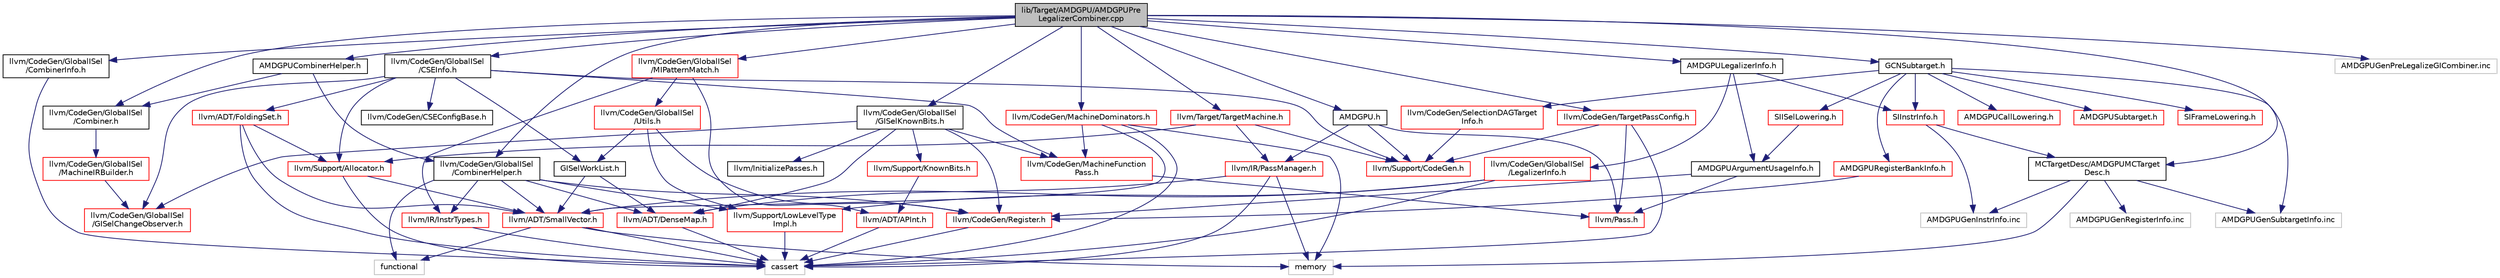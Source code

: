 digraph "lib/Target/AMDGPU/AMDGPUPreLegalizerCombiner.cpp"
{
 // LATEX_PDF_SIZE
  bgcolor="transparent";
  edge [fontname="Helvetica",fontsize="10",labelfontname="Helvetica",labelfontsize="10"];
  node [fontname="Helvetica",fontsize="10",shape=record];
  Node1 [label="lib/Target/AMDGPU/AMDGPUPre\lLegalizerCombiner.cpp",height=0.2,width=0.4,color="black", fillcolor="grey75", style="filled", fontcolor="black",tooltip=" "];
  Node1 -> Node2 [color="midnightblue",fontsize="10",style="solid",fontname="Helvetica"];
  Node2 [label="AMDGPU.h",height=0.2,width=0.4,color="black",URL="$AMDGPU_8h.html",tooltip=" "];
  Node2 -> Node3 [color="midnightblue",fontsize="10",style="solid",fontname="Helvetica"];
  Node3 [label="llvm/IR/PassManager.h",height=0.2,width=0.4,color="red",URL="$PassManager_8h.html",tooltip=" "];
  Node3 -> Node4 [color="midnightblue",fontsize="10",style="solid",fontname="Helvetica"];
  Node4 [label="llvm/ADT/DenseMap.h",height=0.2,width=0.4,color="red",URL="$DenseMap_8h.html",tooltip=" "];
  Node4 -> Node6 [color="midnightblue",fontsize="10",style="solid",fontname="Helvetica"];
  Node6 [label="cassert",height=0.2,width=0.4,color="grey75",tooltip=" "];
  Node3 -> Node6 [color="midnightblue",fontsize="10",style="solid",fontname="Helvetica"];
  Node3 -> Node51 [color="midnightblue",fontsize="10",style="solid",fontname="Helvetica"];
  Node51 [label="memory",height=0.2,width=0.4,color="grey75",tooltip=" "];
  Node2 -> Node141 [color="midnightblue",fontsize="10",style="solid",fontname="Helvetica"];
  Node141 [label="llvm/Pass.h",height=0.2,width=0.4,color="red",URL="$Pass_8h.html",tooltip=" "];
  Node2 -> Node76 [color="midnightblue",fontsize="10",style="solid",fontname="Helvetica"];
  Node76 [label="llvm/Support/CodeGen.h",height=0.2,width=0.4,color="red",URL="$CodeGen_8h.html",tooltip=" "];
  Node1 -> Node152 [color="midnightblue",fontsize="10",style="solid",fontname="Helvetica"];
  Node152 [label="AMDGPUCombinerHelper.h",height=0.2,width=0.4,color="black",URL="$AMDGPUCombinerHelper_8h.html",tooltip=" "];
  Node152 -> Node153 [color="midnightblue",fontsize="10",style="solid",fontname="Helvetica"];
  Node153 [label="llvm/CodeGen/GlobalISel\l/Combiner.h",height=0.2,width=0.4,color="black",URL="$Combiner_8h.html",tooltip=" "];
  Node153 -> Node154 [color="midnightblue",fontsize="10",style="solid",fontname="Helvetica"];
  Node154 [label="llvm/CodeGen/GlobalISel\l/MachineIRBuilder.h",height=0.2,width=0.4,color="red",URL="$MachineIRBuilder_8h.html",tooltip=" "];
  Node154 -> Node155 [color="midnightblue",fontsize="10",style="solid",fontname="Helvetica"];
  Node155 [label="llvm/CodeGen/GlobalISel\l/GISelChangeObserver.h",height=0.2,width=0.4,color="red",URL="$GISelChangeObserver_8h.html",tooltip=" "];
  Node152 -> Node231 [color="midnightblue",fontsize="10",style="solid",fontname="Helvetica"];
  Node231 [label="llvm/CodeGen/GlobalISel\l/CombinerHelper.h",height=0.2,width=0.4,color="black",URL="$CombinerHelper_8h.html",tooltip=" "];
  Node231 -> Node4 [color="midnightblue",fontsize="10",style="solid",fontname="Helvetica"];
  Node231 -> Node57 [color="midnightblue",fontsize="10",style="solid",fontname="Helvetica"];
  Node57 [label="llvm/ADT/SmallVector.h",height=0.2,width=0.4,color="red",URL="$SmallVector_8h.html",tooltip=" "];
  Node57 -> Node6 [color="midnightblue",fontsize="10",style="solid",fontname="Helvetica"];
  Node57 -> Node50 [color="midnightblue",fontsize="10",style="solid",fontname="Helvetica"];
  Node50 [label="functional",height=0.2,width=0.4,color="grey75",tooltip=" "];
  Node57 -> Node51 [color="midnightblue",fontsize="10",style="solid",fontname="Helvetica"];
  Node231 -> Node173 [color="midnightblue",fontsize="10",style="solid",fontname="Helvetica"];
  Node173 [label="llvm/CodeGen/Register.h",height=0.2,width=0.4,color="red",URL="$Register_8h.html",tooltip=" "];
  Node173 -> Node6 [color="midnightblue",fontsize="10",style="solid",fontname="Helvetica"];
  Node231 -> Node169 [color="midnightblue",fontsize="10",style="solid",fontname="Helvetica"];
  Node169 [label="llvm/Support/LowLevelType\lImpl.h",height=0.2,width=0.4,color="red",URL="$LowLevelTypeImpl_8h.html",tooltip=" "];
  Node169 -> Node6 [color="midnightblue",fontsize="10",style="solid",fontname="Helvetica"];
  Node231 -> Node208 [color="midnightblue",fontsize="10",style="solid",fontname="Helvetica"];
  Node208 [label="llvm/IR/InstrTypes.h",height=0.2,width=0.4,color="red",URL="$InstrTypes_8h.html",tooltip=" "];
  Node208 -> Node6 [color="midnightblue",fontsize="10",style="solid",fontname="Helvetica"];
  Node231 -> Node50 [color="midnightblue",fontsize="10",style="solid",fontname="Helvetica"];
  Node1 -> Node232 [color="midnightblue",fontsize="10",style="solid",fontname="Helvetica"];
  Node232 [label="AMDGPULegalizerInfo.h",height=0.2,width=0.4,color="black",URL="$AMDGPULegalizerInfo_8h.html",tooltip=" "];
  Node232 -> Node233 [color="midnightblue",fontsize="10",style="solid",fontname="Helvetica"];
  Node233 [label="llvm/CodeGen/GlobalISel\l/LegalizerInfo.h",height=0.2,width=0.4,color="red",URL="$LegalizerInfo_8h.html",tooltip=" "];
  Node233 -> Node57 [color="midnightblue",fontsize="10",style="solid",fontname="Helvetica"];
  Node233 -> Node169 [color="midnightblue",fontsize="10",style="solid",fontname="Helvetica"];
  Node233 -> Node6 [color="midnightblue",fontsize="10",style="solid",fontname="Helvetica"];
  Node232 -> Node237 [color="midnightblue",fontsize="10",style="solid",fontname="Helvetica"];
  Node237 [label="AMDGPUArgumentUsageInfo.h",height=0.2,width=0.4,color="black",URL="$AMDGPUArgumentUsageInfo_8h.html",tooltip=" "];
  Node237 -> Node173 [color="midnightblue",fontsize="10",style="solid",fontname="Helvetica"];
  Node237 -> Node141 [color="midnightblue",fontsize="10",style="solid",fontname="Helvetica"];
  Node232 -> Node238 [color="midnightblue",fontsize="10",style="solid",fontname="Helvetica"];
  Node238 [label="SIInstrInfo.h",height=0.2,width=0.4,color="red",URL="$SIInstrInfo_8h.html",tooltip=" "];
  Node238 -> Node241 [color="midnightblue",fontsize="10",style="solid",fontname="Helvetica"];
  Node241 [label="MCTargetDesc/AMDGPUMCTarget\lDesc.h",height=0.2,width=0.4,color="black",URL="$AMDGPUMCTargetDesc_8h.html",tooltip=" "];
  Node241 -> Node51 [color="midnightblue",fontsize="10",style="solid",fontname="Helvetica"];
  Node241 -> Node242 [color="midnightblue",fontsize="10",style="solid",fontname="Helvetica"];
  Node242 [label="AMDGPUGenRegisterInfo.inc",height=0.2,width=0.4,color="grey75",tooltip=" "];
  Node241 -> Node243 [color="midnightblue",fontsize="10",style="solid",fontname="Helvetica"];
  Node243 [label="AMDGPUGenInstrInfo.inc",height=0.2,width=0.4,color="grey75",tooltip=" "];
  Node241 -> Node244 [color="midnightblue",fontsize="10",style="solid",fontname="Helvetica"];
  Node244 [label="AMDGPUGenSubtargetInfo.inc",height=0.2,width=0.4,color="grey75",tooltip=" "];
  Node238 -> Node243 [color="midnightblue",fontsize="10",style="solid",fontname="Helvetica"];
  Node1 -> Node260 [color="midnightblue",fontsize="10",style="solid",fontname="Helvetica"];
  Node260 [label="GCNSubtarget.h",height=0.2,width=0.4,color="black",URL="$GCNSubtarget_8h.html",tooltip=" "];
  Node260 -> Node261 [color="midnightblue",fontsize="10",style="solid",fontname="Helvetica"];
  Node261 [label="AMDGPUCallLowering.h",height=0.2,width=0.4,color="red",URL="$AMDGPUCallLowering_8h.html",tooltip=" "];
  Node260 -> Node266 [color="midnightblue",fontsize="10",style="solid",fontname="Helvetica"];
  Node266 [label="AMDGPURegisterBankInfo.h",height=0.2,width=0.4,color="red",URL="$AMDGPURegisterBankInfo_8h.html",tooltip=" "];
  Node266 -> Node173 [color="midnightblue",fontsize="10",style="solid",fontname="Helvetica"];
  Node260 -> Node269 [color="midnightblue",fontsize="10",style="solid",fontname="Helvetica"];
  Node269 [label="AMDGPUSubtarget.h",height=0.2,width=0.4,color="red",URL="$AMDGPUSubtarget_8h.html",tooltip=" "];
  Node260 -> Node270 [color="midnightblue",fontsize="10",style="solid",fontname="Helvetica"];
  Node270 [label="SIFrameLowering.h",height=0.2,width=0.4,color="red",URL="$SIFrameLowering_8h.html",tooltip=" "];
  Node260 -> Node273 [color="midnightblue",fontsize="10",style="solid",fontname="Helvetica"];
  Node273 [label="SIISelLowering.h",height=0.2,width=0.4,color="red",URL="$SIISelLowering_8h.html",tooltip=" "];
  Node273 -> Node237 [color="midnightblue",fontsize="10",style="solid",fontname="Helvetica"];
  Node260 -> Node238 [color="midnightblue",fontsize="10",style="solid",fontname="Helvetica"];
  Node260 -> Node299 [color="midnightblue",fontsize="10",style="solid",fontname="Helvetica"];
  Node299 [label="llvm/CodeGen/SelectionDAGTarget\lInfo.h",height=0.2,width=0.4,color="red",URL="$SelectionDAGTargetInfo_8h.html",tooltip=" "];
  Node299 -> Node76 [color="midnightblue",fontsize="10",style="solid",fontname="Helvetica"];
  Node260 -> Node244 [color="midnightblue",fontsize="10",style="solid",fontname="Helvetica"];
  Node1 -> Node241 [color="midnightblue",fontsize="10",style="solid",fontname="Helvetica"];
  Node1 -> Node300 [color="midnightblue",fontsize="10",style="solid",fontname="Helvetica"];
  Node300 [label="llvm/CodeGen/GlobalISel\l/CSEInfo.h",height=0.2,width=0.4,color="black",URL="$CSEInfo_8h.html",tooltip=" "];
  Node300 -> Node295 [color="midnightblue",fontsize="10",style="solid",fontname="Helvetica"];
  Node295 [label="llvm/ADT/FoldingSet.h",height=0.2,width=0.4,color="red",URL="$FoldingSet_8h.html",tooltip=" "];
  Node295 -> Node57 [color="midnightblue",fontsize="10",style="solid",fontname="Helvetica"];
  Node295 -> Node188 [color="midnightblue",fontsize="10",style="solid",fontname="Helvetica"];
  Node188 [label="llvm/Support/Allocator.h",height=0.2,width=0.4,color="red",URL="$Allocator_8h.html",tooltip=" "];
  Node188 -> Node57 [color="midnightblue",fontsize="10",style="solid",fontname="Helvetica"];
  Node188 -> Node6 [color="midnightblue",fontsize="10",style="solid",fontname="Helvetica"];
  Node295 -> Node6 [color="midnightblue",fontsize="10",style="solid",fontname="Helvetica"];
  Node300 -> Node301 [color="midnightblue",fontsize="10",style="solid",fontname="Helvetica"];
  Node301 [label="llvm/CodeGen/CSEConfigBase.h",height=0.2,width=0.4,color="black",URL="$CSEConfigBase_8h.html",tooltip=" "];
  Node300 -> Node155 [color="midnightblue",fontsize="10",style="solid",fontname="Helvetica"];
  Node300 -> Node203 [color="midnightblue",fontsize="10",style="solid",fontname="Helvetica"];
  Node203 [label="GISelWorkList.h",height=0.2,width=0.4,color="black",URL="$GISelWorkList_8h.html",tooltip=" "];
  Node203 -> Node4 [color="midnightblue",fontsize="10",style="solid",fontname="Helvetica"];
  Node203 -> Node57 [color="midnightblue",fontsize="10",style="solid",fontname="Helvetica"];
  Node300 -> Node256 [color="midnightblue",fontsize="10",style="solid",fontname="Helvetica"];
  Node256 [label="llvm/CodeGen/MachineFunction\lPass.h",height=0.2,width=0.4,color="red",URL="$MachineFunctionPass_8h.html",tooltip=" "];
  Node256 -> Node141 [color="midnightblue",fontsize="10",style="solid",fontname="Helvetica"];
  Node300 -> Node188 [color="midnightblue",fontsize="10",style="solid",fontname="Helvetica"];
  Node300 -> Node76 [color="midnightblue",fontsize="10",style="solid",fontname="Helvetica"];
  Node1 -> Node153 [color="midnightblue",fontsize="10",style="solid",fontname="Helvetica"];
  Node1 -> Node231 [color="midnightblue",fontsize="10",style="solid",fontname="Helvetica"];
  Node1 -> Node302 [color="midnightblue",fontsize="10",style="solid",fontname="Helvetica"];
  Node302 [label="llvm/CodeGen/GlobalISel\l/CombinerInfo.h",height=0.2,width=0.4,color="black",URL="$CombinerInfo_8h.html",tooltip=" "];
  Node302 -> Node6 [color="midnightblue",fontsize="10",style="solid",fontname="Helvetica"];
  Node1 -> Node303 [color="midnightblue",fontsize="10",style="solid",fontname="Helvetica"];
  Node303 [label="llvm/CodeGen/GlobalISel\l/GISelKnownBits.h",height=0.2,width=0.4,color="black",URL="$GISelKnownBits_8h.html",tooltip=" "];
  Node303 -> Node4 [color="midnightblue",fontsize="10",style="solid",fontname="Helvetica"];
  Node303 -> Node155 [color="midnightblue",fontsize="10",style="solid",fontname="Helvetica"];
  Node303 -> Node256 [color="midnightblue",fontsize="10",style="solid",fontname="Helvetica"];
  Node303 -> Node173 [color="midnightblue",fontsize="10",style="solid",fontname="Helvetica"];
  Node303 -> Node304 [color="midnightblue",fontsize="10",style="solid",fontname="Helvetica"];
  Node304 [label="llvm/InitializePasses.h",height=0.2,width=0.4,color="black",URL="$InitializePasses_8h.html",tooltip=" "];
  Node303 -> Node305 [color="midnightblue",fontsize="10",style="solid",fontname="Helvetica"];
  Node305 [label="llvm/Support/KnownBits.h",height=0.2,width=0.4,color="red",URL="$KnownBits_8h.html",tooltip=" "];
  Node305 -> Node120 [color="midnightblue",fontsize="10",style="solid",fontname="Helvetica"];
  Node120 [label="llvm/ADT/APInt.h",height=0.2,width=0.4,color="red",URL="$APInt_8h.html",tooltip=" "];
  Node120 -> Node6 [color="midnightblue",fontsize="10",style="solid",fontname="Helvetica"];
  Node1 -> Node306 [color="midnightblue",fontsize="10",style="solid",fontname="Helvetica"];
  Node306 [label="llvm/CodeGen/GlobalISel\l/MIPatternMatch.h",height=0.2,width=0.4,color="red",URL="$MIPatternMatch_8h.html",tooltip=" "];
  Node306 -> Node120 [color="midnightblue",fontsize="10",style="solid",fontname="Helvetica"];
  Node306 -> Node202 [color="midnightblue",fontsize="10",style="solid",fontname="Helvetica"];
  Node202 [label="llvm/CodeGen/GlobalISel\l/Utils.h",height=0.2,width=0.4,color="red",URL="$CodeGen_2GlobalISel_2Utils_8h.html",tooltip=" "];
  Node202 -> Node203 [color="midnightblue",fontsize="10",style="solid",fontname="Helvetica"];
  Node202 -> Node173 [color="midnightblue",fontsize="10",style="solid",fontname="Helvetica"];
  Node202 -> Node169 [color="midnightblue",fontsize="10",style="solid",fontname="Helvetica"];
  Node306 -> Node208 [color="midnightblue",fontsize="10",style="solid",fontname="Helvetica"];
  Node1 -> Node307 [color="midnightblue",fontsize="10",style="solid",fontname="Helvetica"];
  Node307 [label="llvm/CodeGen/MachineDominators.h",height=0.2,width=0.4,color="red",URL="$MachineDominators_8h.html",tooltip=" "];
  Node307 -> Node57 [color="midnightblue",fontsize="10",style="solid",fontname="Helvetica"];
  Node307 -> Node256 [color="midnightblue",fontsize="10",style="solid",fontname="Helvetica"];
  Node307 -> Node6 [color="midnightblue",fontsize="10",style="solid",fontname="Helvetica"];
  Node307 -> Node51 [color="midnightblue",fontsize="10",style="solid",fontname="Helvetica"];
  Node1 -> Node314 [color="midnightblue",fontsize="10",style="solid",fontname="Helvetica"];
  Node314 [label="llvm/CodeGen/TargetPassConfig.h",height=0.2,width=0.4,color="red",URL="$TargetPassConfig_8h.html",tooltip=" "];
  Node314 -> Node141 [color="midnightblue",fontsize="10",style="solid",fontname="Helvetica"];
  Node314 -> Node76 [color="midnightblue",fontsize="10",style="solid",fontname="Helvetica"];
  Node314 -> Node6 [color="midnightblue",fontsize="10",style="solid",fontname="Helvetica"];
  Node1 -> Node315 [color="midnightblue",fontsize="10",style="solid",fontname="Helvetica"];
  Node315 [label="llvm/Target/TargetMachine.h",height=0.2,width=0.4,color="red",URL="$Target_2TargetMachine_8h.html",tooltip=" "];
  Node315 -> Node3 [color="midnightblue",fontsize="10",style="solid",fontname="Helvetica"];
  Node315 -> Node188 [color="midnightblue",fontsize="10",style="solid",fontname="Helvetica"];
  Node315 -> Node76 [color="midnightblue",fontsize="10",style="solid",fontname="Helvetica"];
  Node1 -> Node319 [color="midnightblue",fontsize="10",style="solid",fontname="Helvetica"];
  Node319 [label="AMDGPUGenPreLegalizeGICombiner.inc",height=0.2,width=0.4,color="grey75",tooltip=" "];
}
